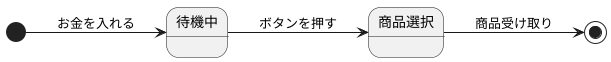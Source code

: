 @startuml 自動販売機
left to right direction
[*] --> 待機中 :お金を入れる
待機中 --> 商品選択 :ボタンを押す
商品選択 --> [*] :商品受け取り
@enduml